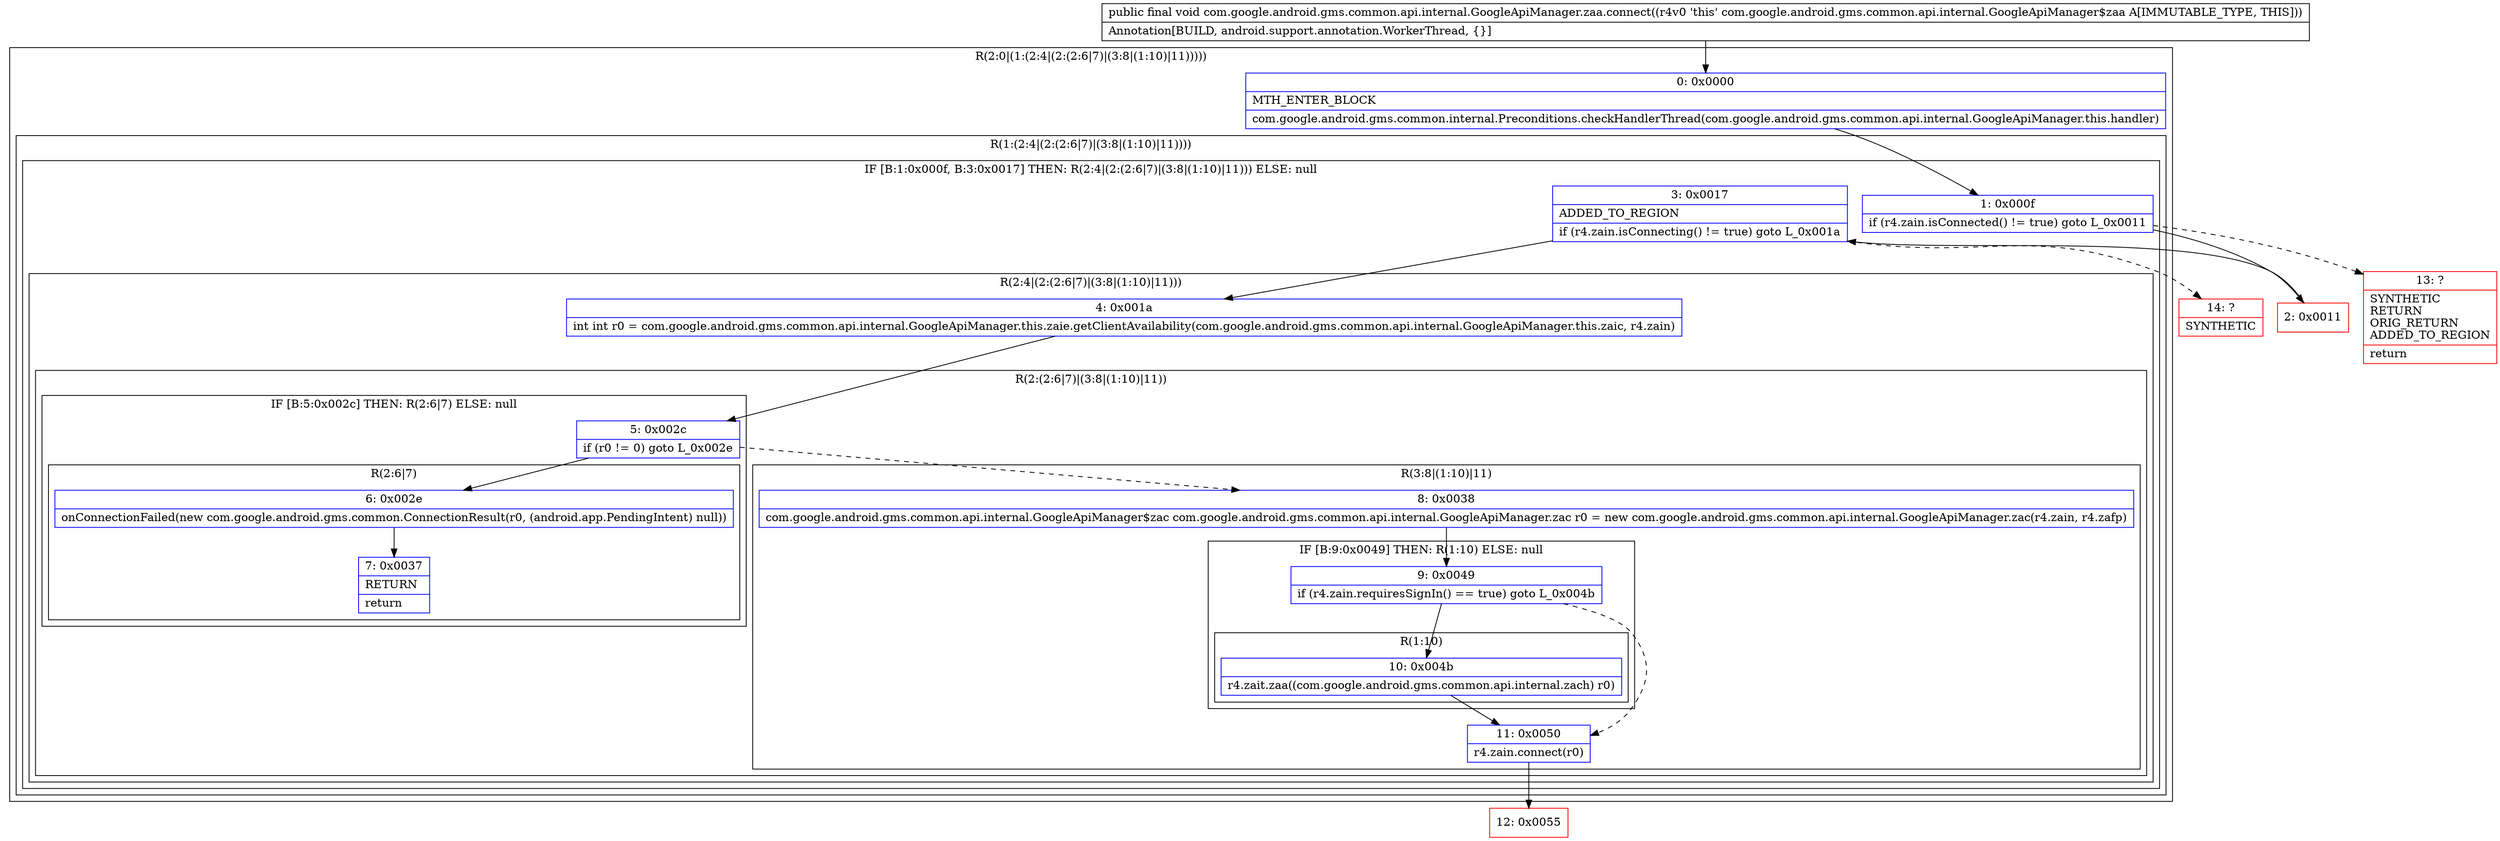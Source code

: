 digraph "CFG forcom.google.android.gms.common.api.internal.GoogleApiManager.zaa.connect()V" {
subgraph cluster_Region_1601146181 {
label = "R(2:0|(1:(2:4|(2:(2:6|7)|(3:8|(1:10)|11)))))";
node [shape=record,color=blue];
Node_0 [shape=record,label="{0\:\ 0x0000|MTH_ENTER_BLOCK\l|com.google.android.gms.common.internal.Preconditions.checkHandlerThread(com.google.android.gms.common.api.internal.GoogleApiManager.this.handler)\l}"];
subgraph cluster_Region_1475050517 {
label = "R(1:(2:4|(2:(2:6|7)|(3:8|(1:10)|11))))";
node [shape=record,color=blue];
subgraph cluster_IfRegion_1167895172 {
label = "IF [B:1:0x000f, B:3:0x0017] THEN: R(2:4|(2:(2:6|7)|(3:8|(1:10)|11))) ELSE: null";
node [shape=record,color=blue];
Node_1 [shape=record,label="{1\:\ 0x000f|if (r4.zain.isConnected() != true) goto L_0x0011\l}"];
Node_3 [shape=record,label="{3\:\ 0x0017|ADDED_TO_REGION\l|if (r4.zain.isConnecting() != true) goto L_0x001a\l}"];
subgraph cluster_Region_1564108002 {
label = "R(2:4|(2:(2:6|7)|(3:8|(1:10)|11)))";
node [shape=record,color=blue];
Node_4 [shape=record,label="{4\:\ 0x001a|int int r0 = com.google.android.gms.common.api.internal.GoogleApiManager.this.zaie.getClientAvailability(com.google.android.gms.common.api.internal.GoogleApiManager.this.zaic, r4.zain)\l}"];
subgraph cluster_Region_382695460 {
label = "R(2:(2:6|7)|(3:8|(1:10)|11))";
node [shape=record,color=blue];
subgraph cluster_IfRegion_1908710140 {
label = "IF [B:5:0x002c] THEN: R(2:6|7) ELSE: null";
node [shape=record,color=blue];
Node_5 [shape=record,label="{5\:\ 0x002c|if (r0 != 0) goto L_0x002e\l}"];
subgraph cluster_Region_718224194 {
label = "R(2:6|7)";
node [shape=record,color=blue];
Node_6 [shape=record,label="{6\:\ 0x002e|onConnectionFailed(new com.google.android.gms.common.ConnectionResult(r0, (android.app.PendingIntent) null))\l}"];
Node_7 [shape=record,label="{7\:\ 0x0037|RETURN\l|return\l}"];
}
}
subgraph cluster_Region_1563514196 {
label = "R(3:8|(1:10)|11)";
node [shape=record,color=blue];
Node_8 [shape=record,label="{8\:\ 0x0038|com.google.android.gms.common.api.internal.GoogleApiManager$zac com.google.android.gms.common.api.internal.GoogleApiManager.zac r0 = new com.google.android.gms.common.api.internal.GoogleApiManager.zac(r4.zain, r4.zafp)\l}"];
subgraph cluster_IfRegion_904514077 {
label = "IF [B:9:0x0049] THEN: R(1:10) ELSE: null";
node [shape=record,color=blue];
Node_9 [shape=record,label="{9\:\ 0x0049|if (r4.zain.requiresSignIn() == true) goto L_0x004b\l}"];
subgraph cluster_Region_1403139940 {
label = "R(1:10)";
node [shape=record,color=blue];
Node_10 [shape=record,label="{10\:\ 0x004b|r4.zait.zaa((com.google.android.gms.common.api.internal.zach) r0)\l}"];
}
}
Node_11 [shape=record,label="{11\:\ 0x0050|r4.zain.connect(r0)\l}"];
}
}
}
}
}
}
Node_2 [shape=record,color=red,label="{2\:\ 0x0011}"];
Node_12 [shape=record,color=red,label="{12\:\ 0x0055}"];
Node_13 [shape=record,color=red,label="{13\:\ ?|SYNTHETIC\lRETURN\lORIG_RETURN\lADDED_TO_REGION\l|return\l}"];
Node_14 [shape=record,color=red,label="{14\:\ ?|SYNTHETIC\l}"];
MethodNode[shape=record,label="{public final void com.google.android.gms.common.api.internal.GoogleApiManager.zaa.connect((r4v0 'this' com.google.android.gms.common.api.internal.GoogleApiManager$zaa A[IMMUTABLE_TYPE, THIS]))  | Annotation[BUILD, android.support.annotation.WorkerThread, \{\}]\l}"];
MethodNode -> Node_0;
Node_0 -> Node_1;
Node_1 -> Node_2;
Node_1 -> Node_13[style=dashed];
Node_3 -> Node_4;
Node_3 -> Node_14[style=dashed];
Node_4 -> Node_5;
Node_5 -> Node_6;
Node_5 -> Node_8[style=dashed];
Node_6 -> Node_7;
Node_8 -> Node_9;
Node_9 -> Node_10;
Node_9 -> Node_11[style=dashed];
Node_10 -> Node_11;
Node_11 -> Node_12;
Node_2 -> Node_3;
}

